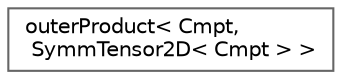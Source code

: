 digraph "Graphical Class Hierarchy"
{
 // LATEX_PDF_SIZE
  bgcolor="transparent";
  edge [fontname=Helvetica,fontsize=10,labelfontname=Helvetica,labelfontsize=10];
  node [fontname=Helvetica,fontsize=10,shape=box,height=0.2,width=0.4];
  rankdir="LR";
  Node0 [id="Node000000",label="outerProduct\< Cmpt,\l SymmTensor2D\< Cmpt \> \>",height=0.2,width=0.4,color="grey40", fillcolor="white", style="filled",URL="$classFoam_1_1outerProduct_3_01Cmpt_00_01SymmTensor2D_3_01Cmpt_01_4_01_4.html",tooltip=" "];
}
